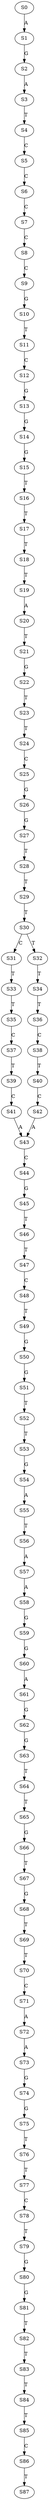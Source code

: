 strict digraph  {
	S0 -> S1 [ label = A ];
	S1 -> S2 [ label = G ];
	S2 -> S3 [ label = A ];
	S3 -> S4 [ label = T ];
	S4 -> S5 [ label = C ];
	S5 -> S6 [ label = C ];
	S6 -> S7 [ label = C ];
	S7 -> S8 [ label = C ];
	S8 -> S9 [ label = C ];
	S9 -> S10 [ label = G ];
	S10 -> S11 [ label = T ];
	S11 -> S12 [ label = C ];
	S12 -> S13 [ label = G ];
	S13 -> S14 [ label = G ];
	S14 -> S15 [ label = G ];
	S15 -> S16 [ label = T ];
	S16 -> S17 [ label = T ];
	S17 -> S18 [ label = T ];
	S18 -> S19 [ label = T ];
	S19 -> S20 [ label = A ];
	S20 -> S21 [ label = T ];
	S21 -> S22 [ label = G ];
	S22 -> S23 [ label = T ];
	S23 -> S24 [ label = T ];
	S24 -> S25 [ label = C ];
	S25 -> S26 [ label = G ];
	S26 -> S27 [ label = G ];
	S27 -> S28 [ label = T ];
	S28 -> S29 [ label = T ];
	S29 -> S30 [ label = T ];
	S30 -> S31 [ label = C ];
	S30 -> S32 [ label = T ];
	S31 -> S33 [ label = T ];
	S32 -> S34 [ label = T ];
	S33 -> S35 [ label = T ];
	S34 -> S36 [ label = T ];
	S35 -> S37 [ label = C ];
	S36 -> S38 [ label = C ];
	S37 -> S39 [ label = T ];
	S38 -> S40 [ label = T ];
	S39 -> S41 [ label = C ];
	S40 -> S42 [ label = C ];
	S41 -> S43 [ label = A ];
	S42 -> S43 [ label = A ];
	S43 -> S44 [ label = C ];
	S44 -> S45 [ label = G ];
	S45 -> S46 [ label = T ];
	S46 -> S47 [ label = T ];
	S47 -> S48 [ label = C ];
	S48 -> S49 [ label = T ];
	S49 -> S50 [ label = G ];
	S50 -> S51 [ label = G ];
	S51 -> S52 [ label = T ];
	S52 -> S53 [ label = T ];
	S53 -> S54 [ label = G ];
	S54 -> S55 [ label = A ];
	S55 -> S56 [ label = T ];
	S56 -> S57 [ label = A ];
	S57 -> S58 [ label = A ];
	S58 -> S59 [ label = G ];
	S59 -> S60 [ label = G ];
	S60 -> S61 [ label = A ];
	S61 -> S62 [ label = G ];
	S62 -> S63 [ label = G ];
	S63 -> S64 [ label = T ];
	S64 -> S65 [ label = T ];
	S65 -> S66 [ label = G ];
	S66 -> S67 [ label = T ];
	S67 -> S68 [ label = G ];
	S68 -> S69 [ label = T ];
	S69 -> S70 [ label = T ];
	S70 -> S71 [ label = C ];
	S71 -> S72 [ label = A ];
	S72 -> S73 [ label = A ];
	S73 -> S74 [ label = G ];
	S74 -> S75 [ label = G ];
	S75 -> S76 [ label = T ];
	S76 -> S77 [ label = T ];
	S77 -> S78 [ label = C ];
	S78 -> S79 [ label = T ];
	S79 -> S80 [ label = G ];
	S80 -> S81 [ label = G ];
	S81 -> S82 [ label = T ];
	S82 -> S83 [ label = T ];
	S83 -> S84 [ label = T ];
	S84 -> S85 [ label = T ];
	S85 -> S86 [ label = C ];
	S86 -> S87 [ label = T ];
}
